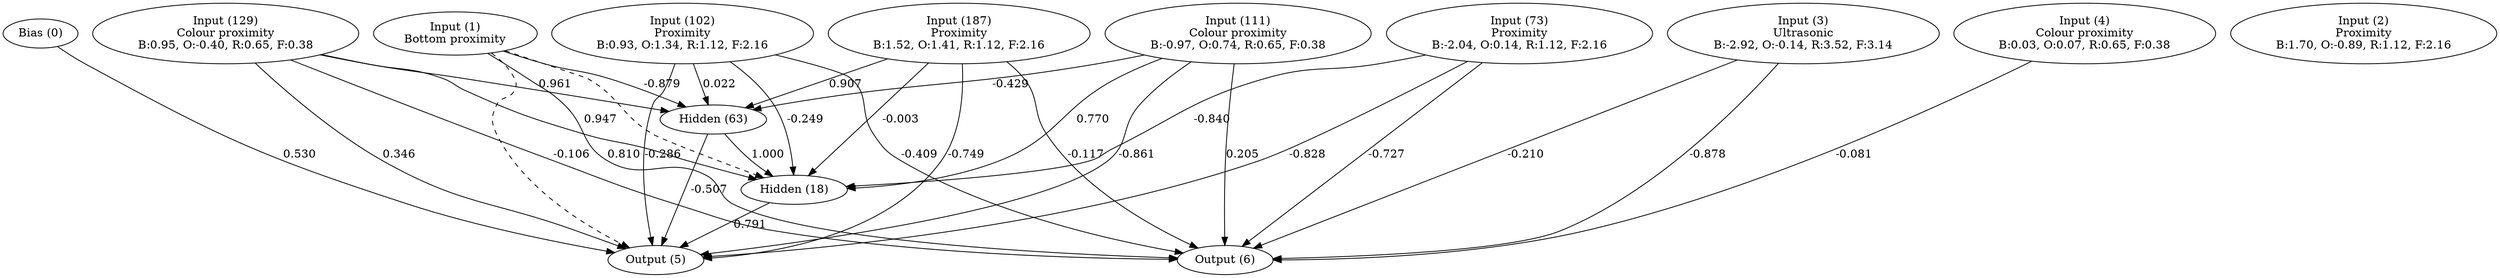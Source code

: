 digraph G {
  0 [ label="Bias (0)" ];
  1 [ label="Input (1)\nBottom proximity" ];
  2 [ label="Input (2)\nProximity\nB:1.70, O:-0.89, R:1.12, F:2.16" ];
  3 [ label="Input (3)\nUltrasonic\nB:-2.92, O:-0.14, R:3.52, F:3.14" ];
  4 [ label="Input (4)\nColour proximity\nB:0.03, O:0.07, R:0.65, F:0.38" ];
  73 [ label="Input (73)\nProximity\nB:-2.04, O:0.14, R:1.12, F:2.16" ];
  102 [ label="Input (102)\nProximity\nB:0.93, O:1.34, R:1.12, F:2.16" ];
  111 [ label="Input (111)\nColour proximity\nB:-0.97, O:0.74, R:0.65, F:0.38" ];
  129 [ label="Input (129)\nColour proximity\nB:0.95, O:-0.40, R:0.65, F:0.38" ];
  187 [ label="Input (187)\nProximity\nB:1.52, O:1.41, R:1.12, F:2.16" ];
  5 [ label="Output (5)" ];
  6 [ label="Output (6)" ];
  18 [ label="Hidden (18)" ];
  63 [ label="Hidden (63)" ];
  { rank=same 0 1 2 3 4 73 102 111 129 187 }
  { rank=same 5 6 }
  0 -> 5 [ label="0.530" ];
  1 -> 5 [ style="dashed" ];
  1 -> 6 [ label="0.810" ];
  3 -> 6 [ label="-0.878" ];
  3 -> 6 [ label="-0.210" ];
  1 -> 18 [ style="dashed" ];
  18 -> 5 [ label="0.791" ];
  1 -> 63 [ label="-0.879" ];
  63 -> 18 [ label="1.000" ];
  73 -> 5 [ label="-0.828" ];
  73 -> 6 [ label="-0.727" ];
  73 -> 18 [ label="-0.840" ];
  4 -> 6 [ label="-0.081" ];
  102 -> 5 [ label="-0.286" ];
  102 -> 6 [ label="-0.409" ];
  102 -> 18 [ label="-0.249" ];
  102 -> 63 [ label="0.022" ];
  111 -> 5 [ label="-0.861" ];
  111 -> 6 [ label="0.205" ];
  111 -> 18 [ label="0.770" ];
  111 -> 63 [ label="-0.429" ];
  129 -> 5 [ label="0.346" ];
  129 -> 6 [ label="-0.106" ];
  129 -> 18 [ label="0.947" ];
  129 -> 63 [ label="0.961" ];
  63 -> 5 [ label="-0.507" ];
  187 -> 5 [ label="-0.749" ];
  187 -> 6 [ label="-0.117" ];
  187 -> 18 [ label="-0.003" ];
  187 -> 63 [ label="0.907" ];
}
